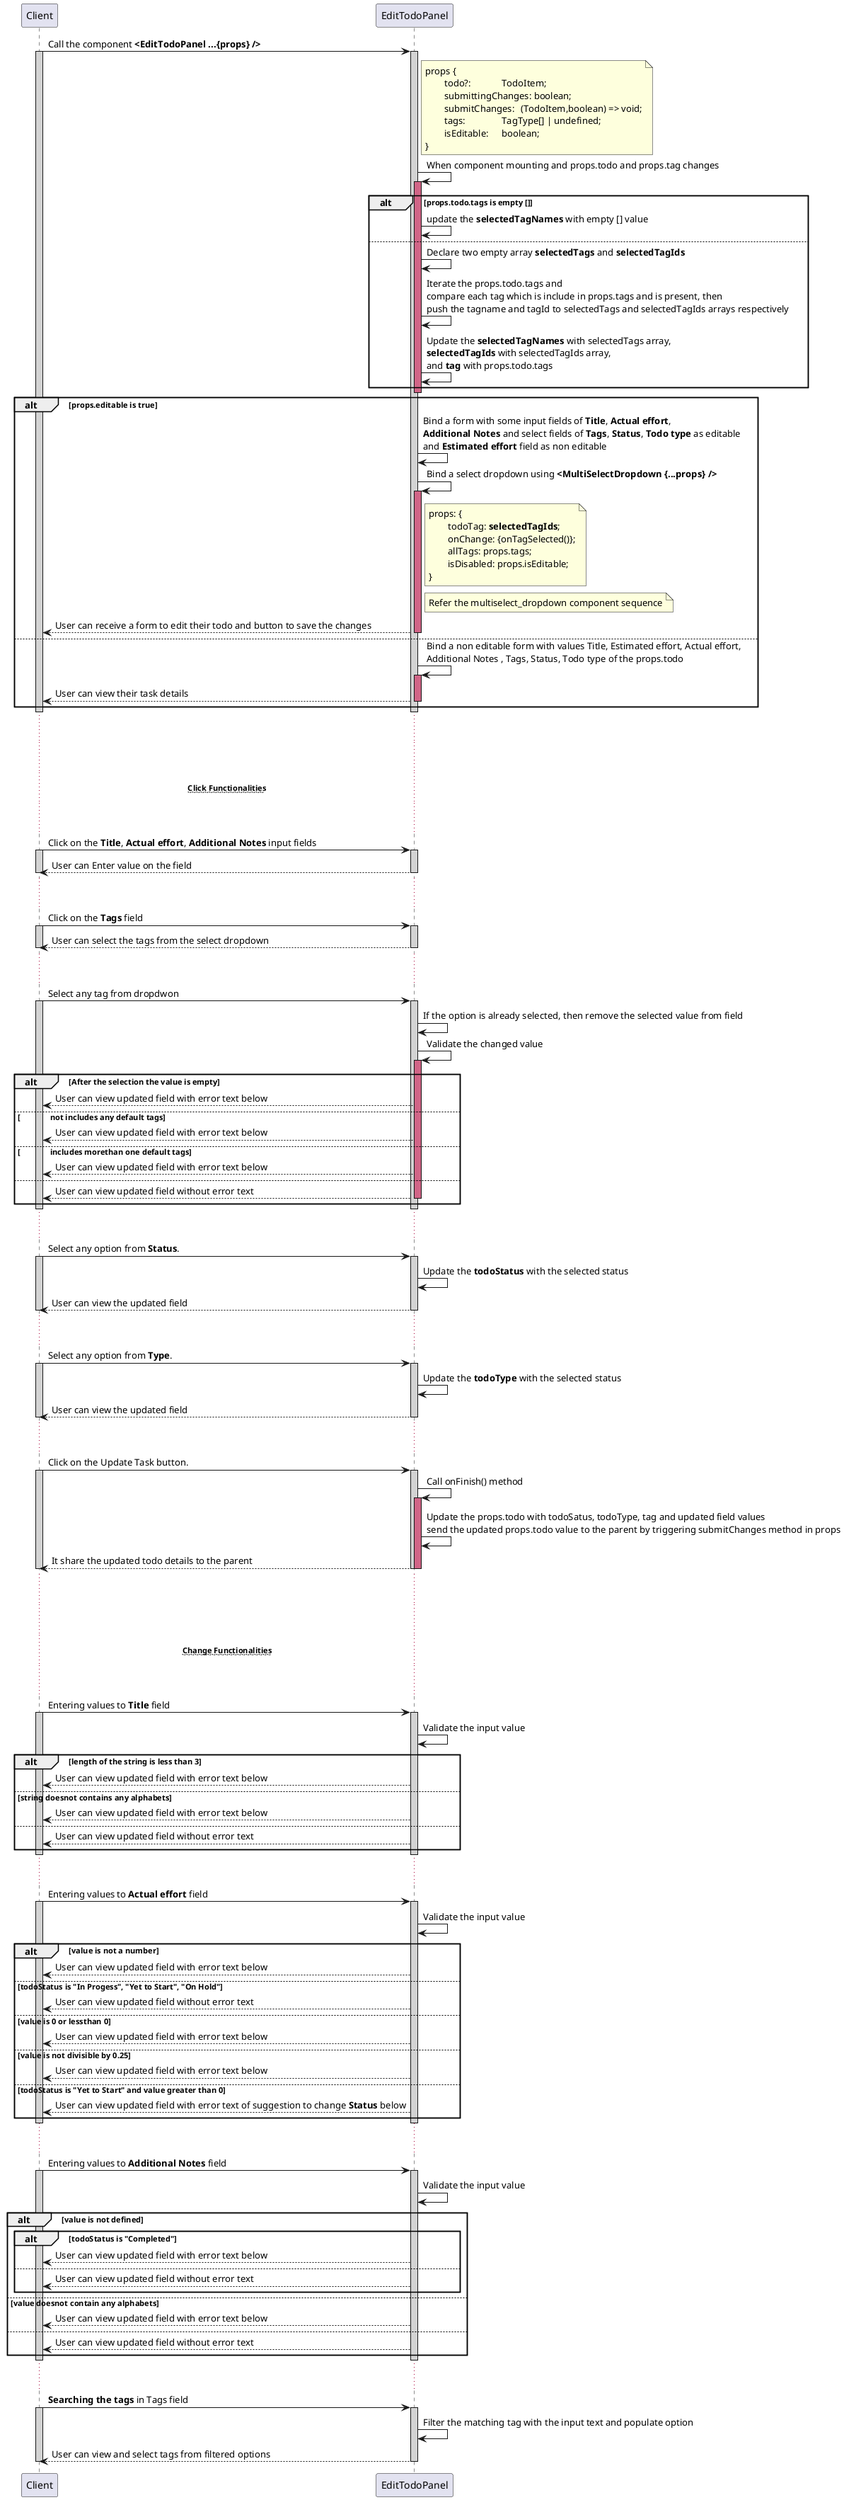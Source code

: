 @startuml EditTodoPanel Sequence

participant Client 
participant EditTodoPanel

Client -> EditTodoPanel : Call the component **<EditTodoPanel ...{props} />**
activate Client #D3D3D3
activate EditTodoPanel #D3D3D3
    note right of EditTodoPanel : props {\n\ttodo?: \t\tTodoItem;\n\tsubmittingChanges: boolean;\n\tsubmitChanges: \t(TodoItem,boolean) => void;\n\ttags: \t\tTagType[] | undefined;\n\tisEditable: \tboolean;\n}
    EditTodoPanel -> EditTodoPanel : When component mounting and props.todo and props.tag changes
    activate EditTodoPanel #D16587
        alt props.todo.tags is empty []
            EditTodoPanel -> EditTodoPanel : update the **selectedTagNames** with empty [] value
        else 
            EditTodoPanel -> EditTodoPanel : Declare two empty array **selectedTags** and **selectedTagIds**
            EditTodoPanel -> EditTodoPanel : Iterate the props.todo.tags and\ncompare each tag which is include in props.tags and is present, then\npush the tagname and tagId to selectedTags and selectedTagIds arrays respectively
            EditTodoPanel -> EditTodoPanel : Update the **selectedTagNames** with selectedTags array,\n**selectedTagIds** with selectedTagIds array,\nand **tag** with props.todo.tags
        end
    deactivate EditTodoPanel
    alt props.editable is true
        EditTodoPanel -> EditTodoPanel : Bind a form with some input fields of **Title**, **Actual effort**,\n**Additional Notes** and select fields of **Tags**, **Status**, **Todo type** as editable \nand **Estimated effort** field as non editable
        EditTodoPanel -> EditTodoPanel : Bind a select dropdown using **<MultiSelectDropdown {...props} />**
        note right of EditTodoPanel : props: {\n\ttodoTag: **selectedTagIds**;\n\tonChange: {onTagSelected()};\n\tallTags: props.tags;\n\tisDisabled: props.isEditable;\n}
        activate EditTodoPanel #D16587
            note right of EditTodoPanel : Refer the multiselect_dropdown component sequence
            Client <-- EditTodoPanel : User can receive a form to edit their todo and button to save the changes
        deactivate EditTodoPanel
    else 
        EditTodoPanel -> EditTodoPanel : Bind a non editable form with values Title, Estimated effort, Actual effort,\nAdditional Notes , Tags, Status, Todo type of the props.todo
        activate EditTodoPanel #D16587
            Client <-- EditTodoPanel : User can view their task details
        deactivate EditTodoPanel
    end 
deactivate Client
deactivate EditTodoPanel

... ...
... ...
...~~**Click Functionalities**~~...
... ...

Client -> EditTodoPanel : Click on the **Title**, **Actual effort**, **Additional Notes** input fields
activate Client #D3D3D3
activate EditTodoPanel #D3D3D3
    Client <-- EditTodoPanel : User can Enter value on the field
deactivate Client 
deactivate EditTodoPanel

... ...

Client -> EditTodoPanel : Click on the **Tags** field
activate Client #D3D3D3
activate EditTodoPanel #D3D3D3
    Client <-- EditTodoPanel : User can select the tags from the select dropdown
deactivate Client 
deactivate EditTodoPanel

... ...

Client -> EditTodoPanel : Select any tag from dropdwon
activate Client #D3D3D3
activate EditTodoPanel #D3D3D3
    EditTodoPanel -> EditTodoPanel : If the option is already selected, then remove the selected value from field
    EditTodoPanel -> EditTodoPanel : Validate the changed value
    activate EditTodoPanel #D16587
        alt After the selection the value is empty
            Client <-- EditTodoPanel : User can view updated field with error text below
        else \t\tnot includes any default tags
            Client <-- EditTodoPanel : User can view updated field with error text below
        else \t\tincludes morethan one default tags
            Client <-- EditTodoPanel : User can view updated field with error text below
        else 
            Client <-- EditTodoPanel : User can view updated field without error text
            deactivate EditTodoPanel
        end
deactivate Client 
deactivate EditTodoPanel

... ...

Client -> EditTodoPanel : Select any option from **Status**.
activate Client #D3D3D3
activate EditTodoPanel #D3D3D3
    EditTodoPanel -> EditTodoPanel : Update the **todoStatus** with the selected status
    Client <-- EditTodoPanel : User can view the updated field
deactivate Client 
deactivate EditTodoPanel

... ...

Client -> EditTodoPanel : Select any option from **Type**.
activate Client #D3D3D3
activate EditTodoPanel #D3D3D3
    EditTodoPanel -> EditTodoPanel : Update the **todoType** with the selected status
    Client <-- EditTodoPanel : User can view the updated field
deactivate Client 
deactivate EditTodoPanel

... ...

Client -> EditTodoPanel : Click on the Update Task button.
activate Client #D3D3D3
activate EditTodoPanel #D3D3D3
    EditTodoPanel -> EditTodoPanel : Call onFinish() method 
    activate EditTodoPanel #D16587
        EditTodoPanel -> EditTodoPanel : Update the props.todo with todoSatus, todoType, tag and updated field values\nsend the updated props.todo value to the parent by triggering submitChanges method in props
        Client <-- EditTodoPanel : It share the updated todo details to the parent
    deactivate EditTodoPanel
deactivate Client 
deactivate EditTodoPanel

... ...
... ...
...~~**Change Functionalities**~~...
... ...

Client -> EditTodoPanel : Entering values to **Title** field
activate Client #D3D3D3
activate EditTodoPanel #D3D3D3
    EditTodoPanel -> EditTodoPanel : Validate the input value
    alt length of the string is less than 3
         Client <-- EditTodoPanel : User can view updated field with error text below
    else string doesnot contains any alphabets
        Client <-- EditTodoPanel : User can view updated field with error text below
    else 
        Client <-- EditTodoPanel : User can view updated field without error text
    end
deactivate Client 
deactivate EditTodoPanel

... ...

Client -> EditTodoPanel : Entering values to **Actual effort** field
activate Client #D3D3D3
activate EditTodoPanel #D3D3D3
    EditTodoPanel -> EditTodoPanel : Validate the input value
    alt value is not a number
         Client <-- EditTodoPanel : User can view updated field with error text below
    else todoStatus is "In Progess", "Yet to Start", "On Hold"
        Client <-- EditTodoPanel : User can view updated field without error text
    else value is 0 or lessthan 0
        Client <-- EditTodoPanel : User can view updated field with error text below
    else value is not divisible by 0.25
        Client <-- EditTodoPanel : User can view updated field with error text below
    else todoStatus is "Yet to Start" and value greater than 0
        Client <-- EditTodoPanel : User can view updated field with error text of suggestion to change **Status** below
    end
deactivate Client 
deactivate EditTodoPanel

... ...

Client -> EditTodoPanel : Entering values to **Additional Notes** field
activate Client #D3D3D3
activate EditTodoPanel #D3D3D3
    EditTodoPanel -> EditTodoPanel : Validate the input value
    alt value is not defined
        alt todoStatus is "Completed"
            Client <-- EditTodoPanel : User can view updated field with error text below
        else 
            Client <-- EditTodoPanel : User can view updated field without error text
        end
    else value doesnot contain any alphabets
        Client <-- EditTodoPanel : User can view updated field with error text below
    else
        Client <-- EditTodoPanel : User can view updated field without error text
    end
deactivate Client 
deactivate EditTodoPanel

... ...

Client -> EditTodoPanel : **Searching the tags** in Tags field
activate Client #D3D3D3
activate EditTodoPanel #D3D3D3
    EditTodoPanel -> EditTodoPanel : Filter the matching tag with the input text and populate option
    Client <-- EditTodoPanel : User can view and select tags from filtered options
deactivate Client 
deactivate EditTodoPanel
@enduml 